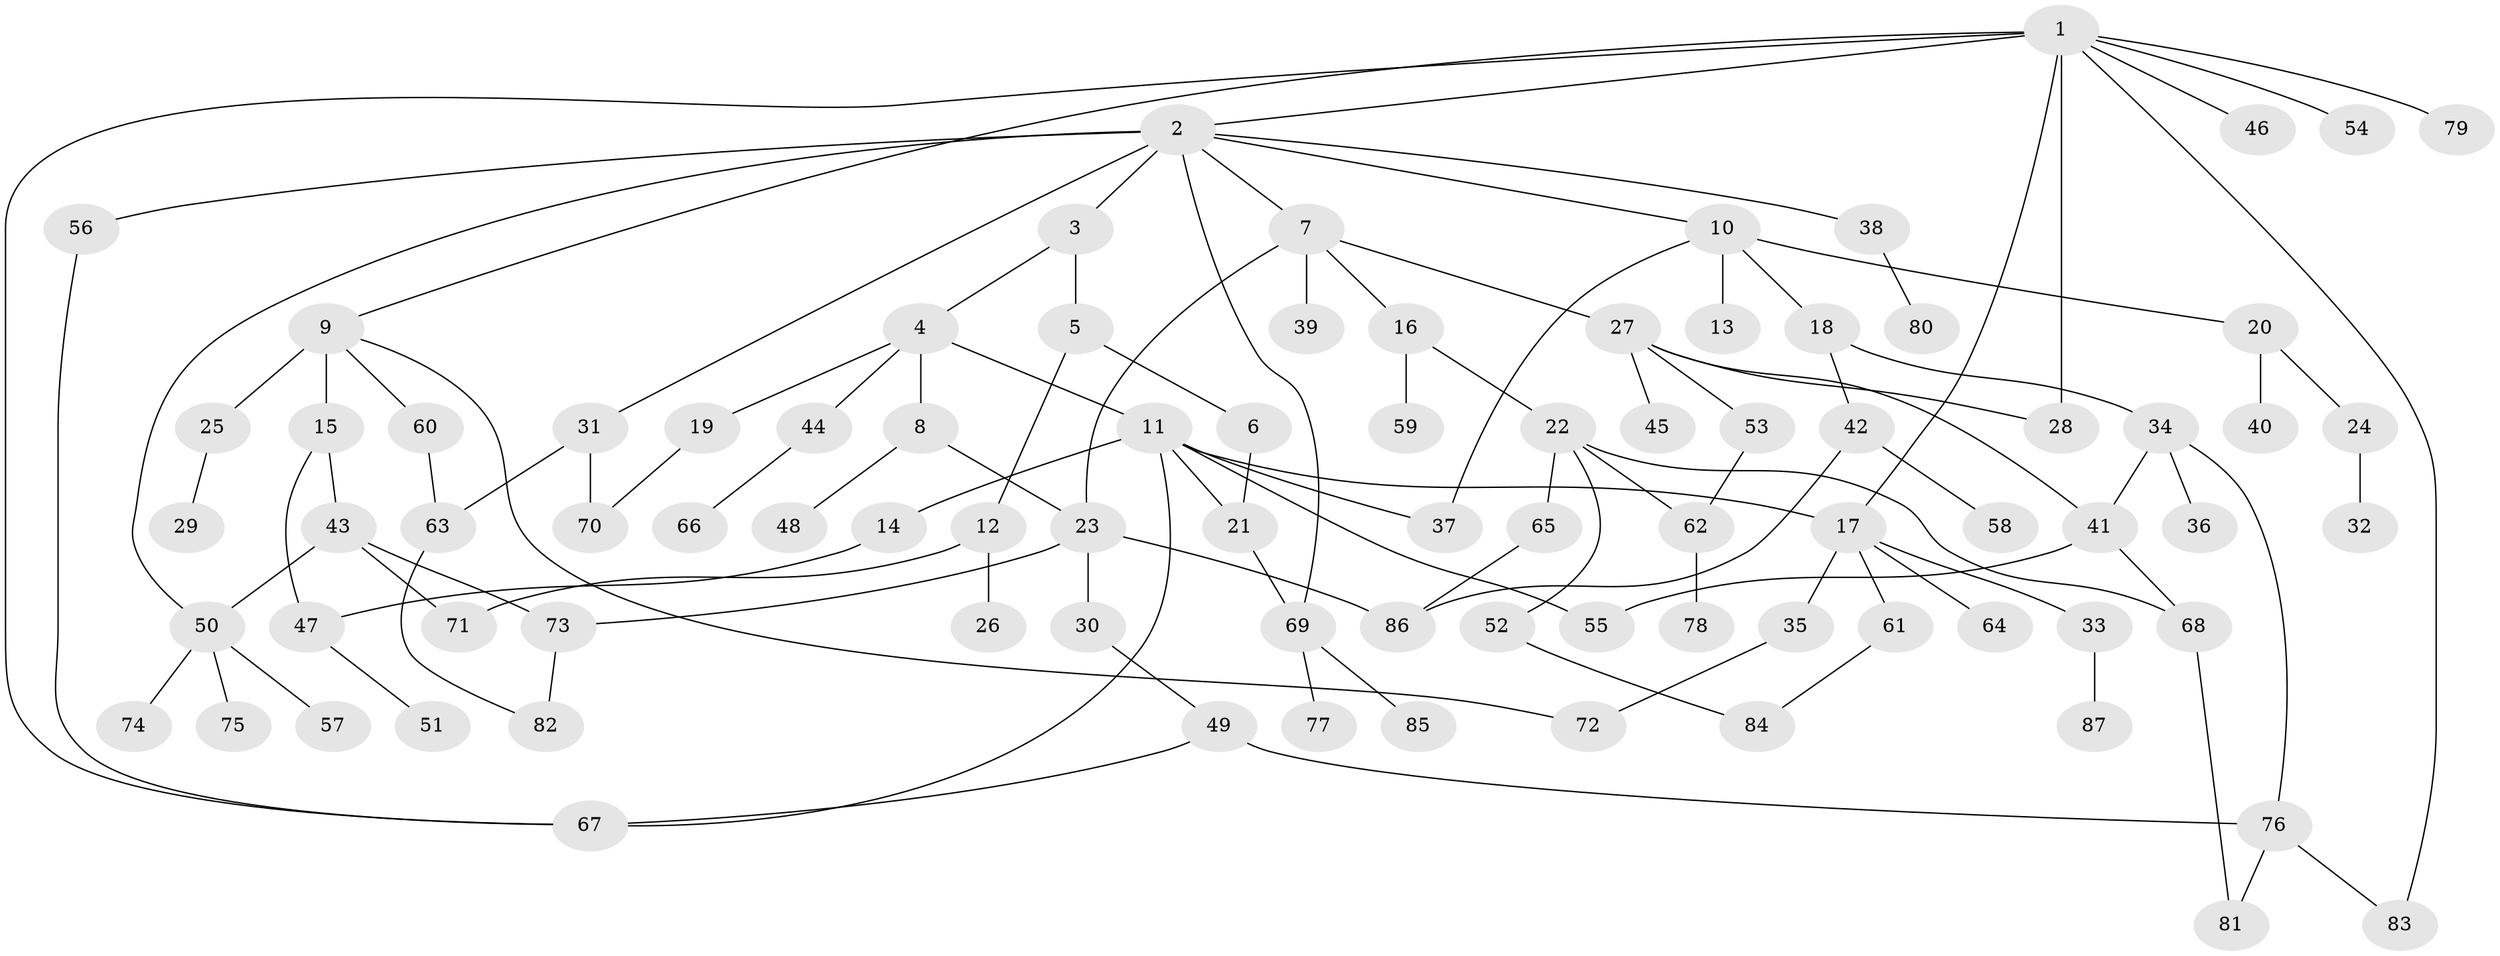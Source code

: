 // Generated by graph-tools (version 1.1) at 2025/10/02/27/25 16:10:54]
// undirected, 87 vertices, 113 edges
graph export_dot {
graph [start="1"]
  node [color=gray90,style=filled];
  1;
  2;
  3;
  4;
  5;
  6;
  7;
  8;
  9;
  10;
  11;
  12;
  13;
  14;
  15;
  16;
  17;
  18;
  19;
  20;
  21;
  22;
  23;
  24;
  25;
  26;
  27;
  28;
  29;
  30;
  31;
  32;
  33;
  34;
  35;
  36;
  37;
  38;
  39;
  40;
  41;
  42;
  43;
  44;
  45;
  46;
  47;
  48;
  49;
  50;
  51;
  52;
  53;
  54;
  55;
  56;
  57;
  58;
  59;
  60;
  61;
  62;
  63;
  64;
  65;
  66;
  67;
  68;
  69;
  70;
  71;
  72;
  73;
  74;
  75;
  76;
  77;
  78;
  79;
  80;
  81;
  82;
  83;
  84;
  85;
  86;
  87;
  1 -- 2;
  1 -- 9;
  1 -- 17;
  1 -- 46;
  1 -- 54;
  1 -- 79;
  1 -- 67;
  1 -- 28;
  1 -- 83;
  2 -- 3;
  2 -- 7;
  2 -- 10;
  2 -- 31;
  2 -- 38;
  2 -- 50;
  2 -- 56;
  2 -- 69;
  3 -- 4;
  3 -- 5;
  4 -- 8;
  4 -- 11;
  4 -- 19;
  4 -- 44;
  5 -- 6;
  5 -- 12;
  6 -- 21;
  7 -- 16;
  7 -- 27;
  7 -- 39;
  7 -- 23;
  8 -- 23;
  8 -- 48;
  9 -- 15;
  9 -- 25;
  9 -- 60;
  9 -- 72;
  10 -- 13;
  10 -- 18;
  10 -- 20;
  10 -- 37;
  11 -- 14;
  11 -- 21;
  11 -- 37;
  11 -- 67;
  11 -- 55;
  11 -- 17;
  12 -- 26;
  12 -- 71;
  14 -- 47;
  15 -- 43;
  15 -- 47;
  16 -- 22;
  16 -- 59;
  17 -- 33;
  17 -- 35;
  17 -- 61;
  17 -- 64;
  18 -- 34;
  18 -- 42;
  19 -- 70;
  20 -- 24;
  20 -- 40;
  21 -- 69;
  22 -- 52;
  22 -- 62;
  22 -- 65;
  22 -- 68;
  23 -- 30;
  23 -- 73;
  23 -- 86;
  24 -- 32;
  25 -- 29;
  27 -- 28;
  27 -- 41;
  27 -- 45;
  27 -- 53;
  30 -- 49;
  31 -- 70;
  31 -- 63;
  33 -- 87;
  34 -- 36;
  34 -- 41;
  34 -- 76;
  35 -- 72;
  38 -- 80;
  41 -- 55;
  41 -- 68;
  42 -- 58;
  42 -- 86;
  43 -- 71;
  43 -- 73;
  43 -- 50;
  44 -- 66;
  47 -- 51;
  49 -- 67;
  49 -- 76;
  50 -- 57;
  50 -- 74;
  50 -- 75;
  52 -- 84;
  53 -- 62;
  56 -- 67;
  60 -- 63;
  61 -- 84;
  62 -- 78;
  63 -- 82;
  65 -- 86;
  68 -- 81;
  69 -- 77;
  69 -- 85;
  73 -- 82;
  76 -- 83;
  76 -- 81;
}
